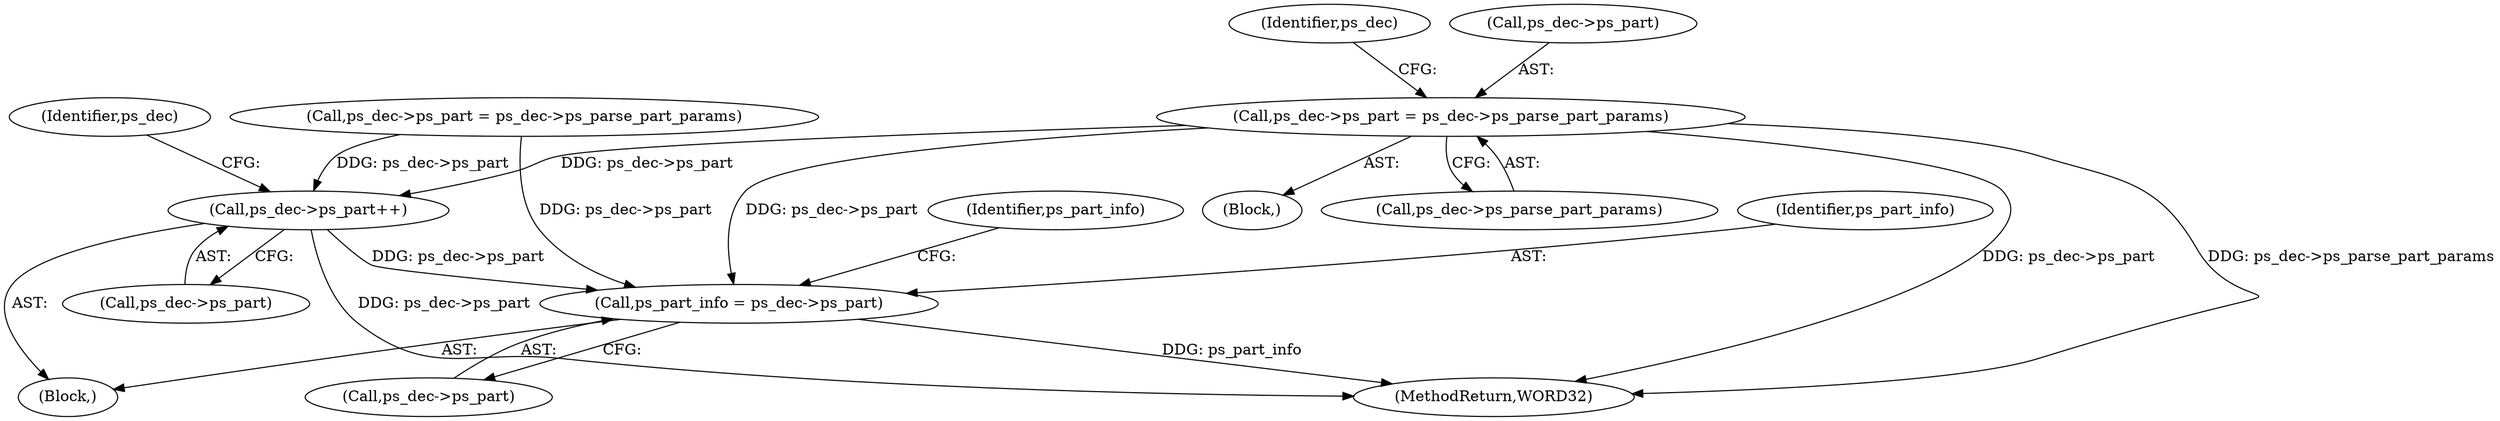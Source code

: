 digraph "0_Android_9a00f562a612d56e7b2b989d168647db900ba6cf@pointer" {
"1001325" [label="(Call,ps_dec->ps_part = ps_dec->ps_parse_part_params)"];
"1001207" [label="(Call,ps_part_info = ps_dec->ps_part)"];
"1001222" [label="(Call,ps_dec->ps_part++)"];
"1001223" [label="(Call,ps_dec->ps_part)"];
"1001222" [label="(Call,ps_dec->ps_part++)"];
"1001329" [label="(Call,ps_dec->ps_parse_part_params)"];
"1001096" [label="(Block,)"];
"1001003" [label="(Call,ps_dec->ps_part = ps_dec->ps_parse_part_params)"];
"1001227" [label="(Identifier,ps_dec)"];
"1001334" [label="(Identifier,ps_dec)"];
"1001214" [label="(Identifier,ps_part_info)"];
"1001450" [label="(MethodReturn,WORD32)"];
"1001325" [label="(Call,ps_dec->ps_part = ps_dec->ps_parse_part_params)"];
"1001326" [label="(Call,ps_dec->ps_part)"];
"1001312" [label="(Block,)"];
"1001207" [label="(Call,ps_part_info = ps_dec->ps_part)"];
"1001209" [label="(Call,ps_dec->ps_part)"];
"1001208" [label="(Identifier,ps_part_info)"];
"1001325" -> "1001312"  [label="AST: "];
"1001325" -> "1001329"  [label="CFG: "];
"1001326" -> "1001325"  [label="AST: "];
"1001329" -> "1001325"  [label="AST: "];
"1001334" -> "1001325"  [label="CFG: "];
"1001325" -> "1001450"  [label="DDG: ps_dec->ps_parse_part_params"];
"1001325" -> "1001450"  [label="DDG: ps_dec->ps_part"];
"1001325" -> "1001207"  [label="DDG: ps_dec->ps_part"];
"1001325" -> "1001222"  [label="DDG: ps_dec->ps_part"];
"1001207" -> "1001096"  [label="AST: "];
"1001207" -> "1001209"  [label="CFG: "];
"1001208" -> "1001207"  [label="AST: "];
"1001209" -> "1001207"  [label="AST: "];
"1001214" -> "1001207"  [label="CFG: "];
"1001207" -> "1001450"  [label="DDG: ps_part_info"];
"1001222" -> "1001207"  [label="DDG: ps_dec->ps_part"];
"1001003" -> "1001207"  [label="DDG: ps_dec->ps_part"];
"1001222" -> "1001096"  [label="AST: "];
"1001222" -> "1001223"  [label="CFG: "];
"1001223" -> "1001222"  [label="AST: "];
"1001227" -> "1001222"  [label="CFG: "];
"1001222" -> "1001450"  [label="DDG: ps_dec->ps_part"];
"1001003" -> "1001222"  [label="DDG: ps_dec->ps_part"];
}
